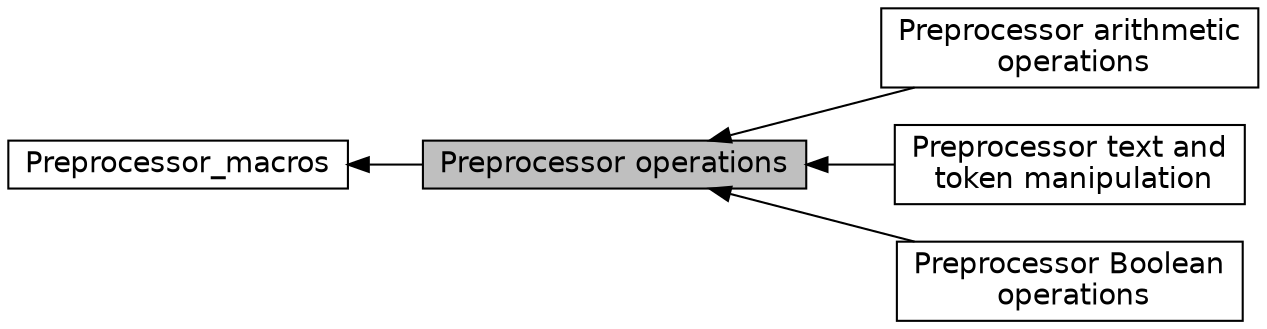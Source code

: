 digraph "Preprocessor operations"
{
  edge [fontname="Helvetica",fontsize="14",labelfontname="Helvetica",labelfontsize="14"];
  node [fontname="Helvetica",fontsize="14",shape=box];
  rankdir=LR;
  Node4 [label="Preprocessor arithmetic\l operations",height=0.2,width=0.4,color="black", fillcolor="white", style="filled",URL="$group__preprocessor__arithmetic.html",tooltip="Preprocessor macros that perform simple arithmetic on decimal arguments."];
  Node5 [label="Preprocessor text and\l token manipulation",height=0.2,width=0.4,color="black", fillcolor="white", style="filled",URL="$group__preprocessor__text.html",tooltip="These macros allow the handling of small texts and tokens."];
  Node3 [label="Preprocessor Boolean\l operations",height=0.2,width=0.4,color="black", fillcolor="white", style="filled",URL="$group__preprocessor__logic.html",tooltip="Preprocessor macros that return tokens 0 or 1 according to the evaluation of their arguments."];
  Node1 [label="Preprocessor operations",height=0.2,width=0.4,color="black", fillcolor="grey75", style="filled", fontcolor="black",tooltip="Preprocessor macros that perform simple operations on there arguments, such as Boolean,..."];
  Node2 [label="Preprocessor_macros",height=0.2,width=0.4,color="black", fillcolor="white", style="filled",URL="$group__preprocessor__macros.html",tooltip=" "];
  Node2->Node1 [shape=plaintext, dir="back", style="solid"];
  Node1->Node3 [shape=plaintext, dir="back", style="solid"];
  Node1->Node4 [shape=plaintext, dir="back", style="solid"];
  Node1->Node5 [shape=plaintext, dir="back", style="solid"];
}
